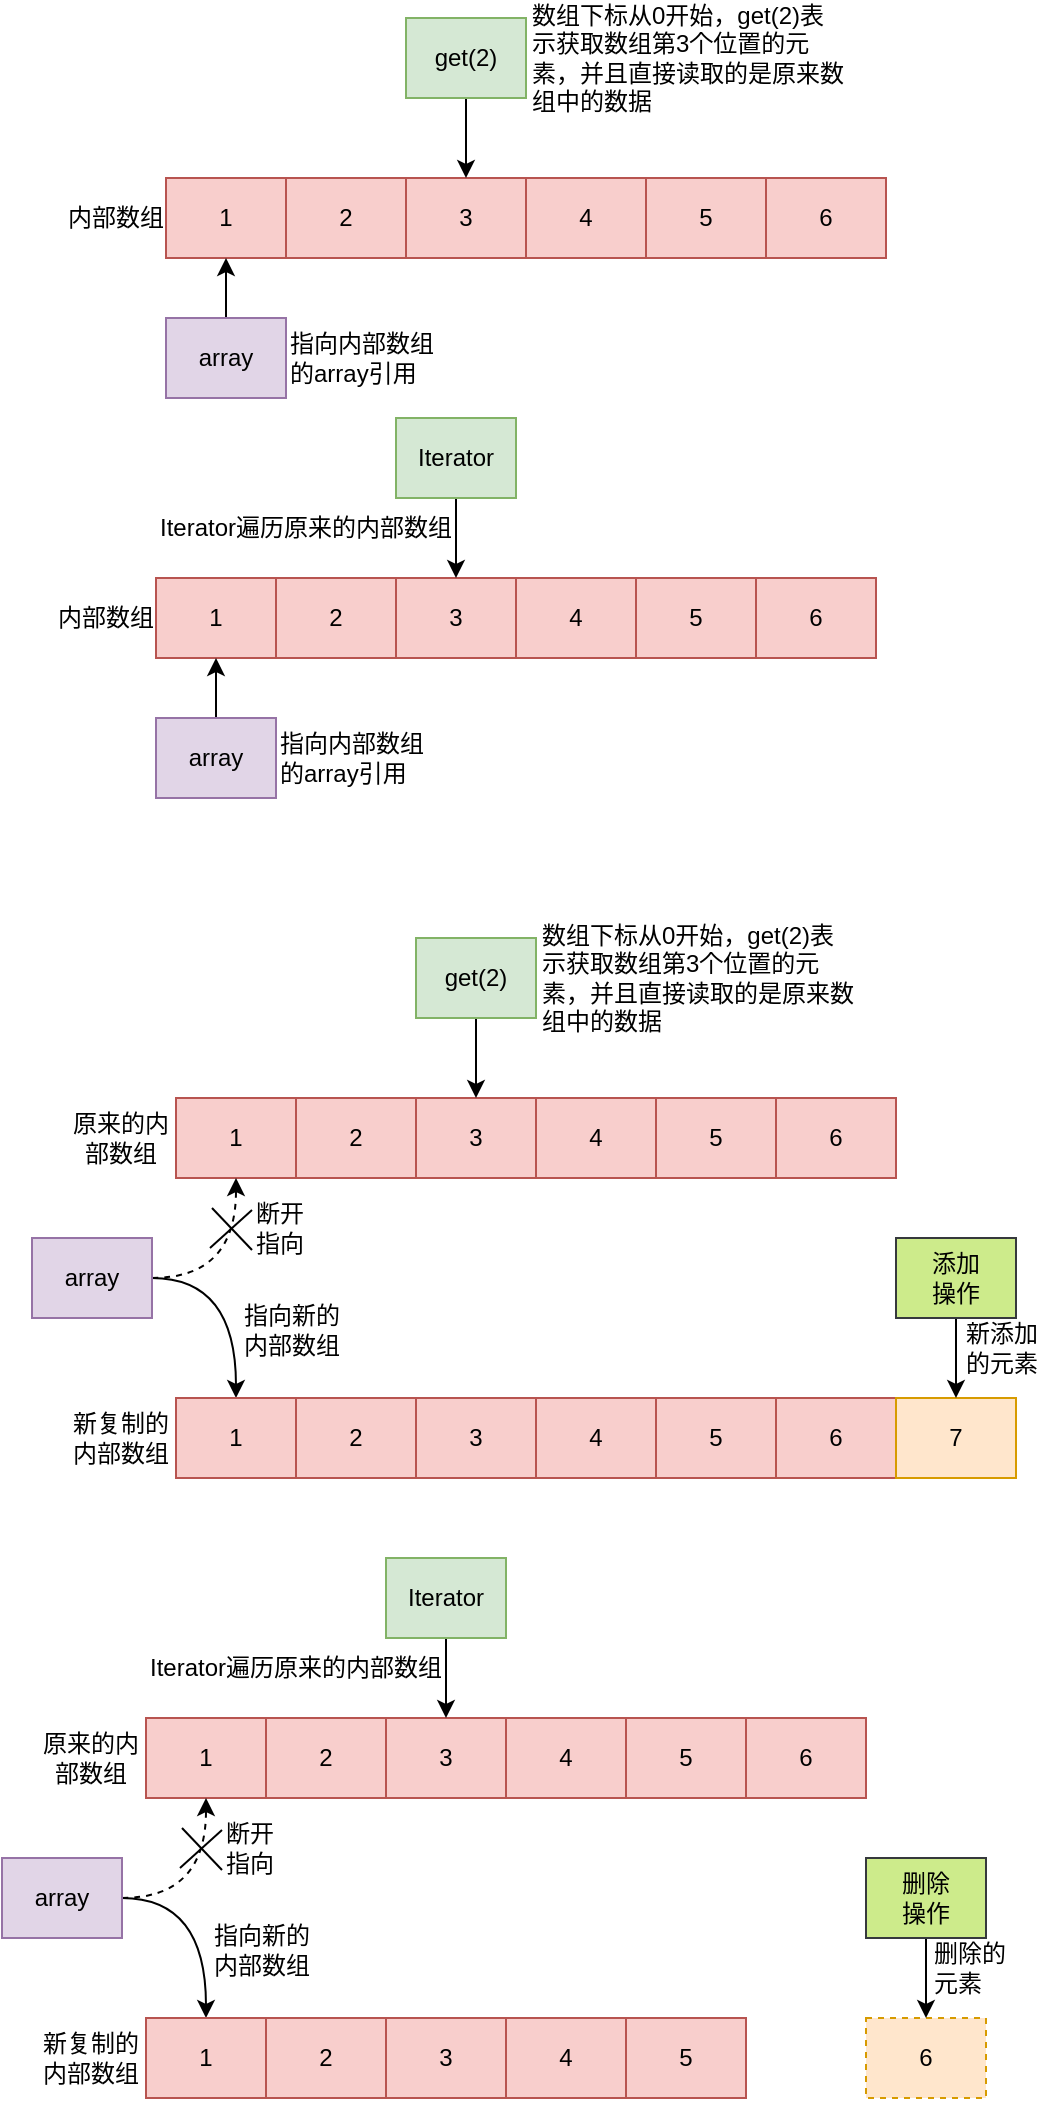 <mxfile version="14.1.8" type="device"><diagram id="C5RBs43oDa-KdzZeNtuy" name="Page-1"><mxGraphModel dx="805" dy="462" grid="0" gridSize="10" guides="1" tooltips="1" connect="1" arrows="1" fold="1" page="1" pageScale="1" pageWidth="827" pageHeight="1169" math="0" shadow="0"><root><mxCell id="WIyWlLk6GJQsqaUBKTNV-0"/><mxCell id="WIyWlLk6GJQsqaUBKTNV-1" parent="WIyWlLk6GJQsqaUBKTNV-0"/><mxCell id="xDtiNyb-whaP0O-nbg_l-0" value="1" style="rounded=0;whiteSpace=wrap;html=1;fillColor=#f8cecc;strokeColor=#b85450;" parent="WIyWlLk6GJQsqaUBKTNV-1" vertex="1"><mxGeometry x="160" y="120" width="60" height="40" as="geometry"/></mxCell><mxCell id="xDtiNyb-whaP0O-nbg_l-1" value="2" style="rounded=0;whiteSpace=wrap;html=1;fillColor=#f8cecc;strokeColor=#b85450;" parent="WIyWlLk6GJQsqaUBKTNV-1" vertex="1"><mxGeometry x="220" y="120" width="60" height="40" as="geometry"/></mxCell><mxCell id="xDtiNyb-whaP0O-nbg_l-2" value="3" style="rounded=0;whiteSpace=wrap;html=1;fillColor=#f8cecc;strokeColor=#b85450;" parent="WIyWlLk6GJQsqaUBKTNV-1" vertex="1"><mxGeometry x="280" y="120" width="60" height="40" as="geometry"/></mxCell><mxCell id="xDtiNyb-whaP0O-nbg_l-3" value="4" style="rounded=0;whiteSpace=wrap;html=1;fillColor=#f8cecc;strokeColor=#b85450;" parent="WIyWlLk6GJQsqaUBKTNV-1" vertex="1"><mxGeometry x="340" y="120" width="60" height="40" as="geometry"/></mxCell><mxCell id="xDtiNyb-whaP0O-nbg_l-4" value="5" style="rounded=0;whiteSpace=wrap;html=1;fillColor=#f8cecc;strokeColor=#b85450;" parent="WIyWlLk6GJQsqaUBKTNV-1" vertex="1"><mxGeometry x="400" y="120" width="60" height="40" as="geometry"/></mxCell><mxCell id="xDtiNyb-whaP0O-nbg_l-5" value="6" style="rounded=0;whiteSpace=wrap;html=1;fillColor=#f8cecc;strokeColor=#b85450;" parent="WIyWlLk6GJQsqaUBKTNV-1" vertex="1"><mxGeometry x="460" y="120" width="60" height="40" as="geometry"/></mxCell><mxCell id="xDtiNyb-whaP0O-nbg_l-7" style="edgeStyle=orthogonalEdgeStyle;rounded=0;orthogonalLoop=1;jettySize=auto;html=1;entryX=0.5;entryY=1;entryDx=0;entryDy=0;" parent="WIyWlLk6GJQsqaUBKTNV-1" source="xDtiNyb-whaP0O-nbg_l-6" target="xDtiNyb-whaP0O-nbg_l-0" edge="1"><mxGeometry relative="1" as="geometry"/></mxCell><mxCell id="xDtiNyb-whaP0O-nbg_l-6" value="array" style="rounded=0;whiteSpace=wrap;html=1;fillColor=#e1d5e7;strokeColor=#9673a6;" parent="WIyWlLk6GJQsqaUBKTNV-1" vertex="1"><mxGeometry x="160" y="190" width="60" height="40" as="geometry"/></mxCell><mxCell id="xDtiNyb-whaP0O-nbg_l-8" value="内部数组" style="text;html=1;strokeColor=none;fillColor=none;align=center;verticalAlign=middle;whiteSpace=wrap;rounded=0;" parent="WIyWlLk6GJQsqaUBKTNV-1" vertex="1"><mxGeometry x="110" y="130" width="50" height="20" as="geometry"/></mxCell><mxCell id="xDtiNyb-whaP0O-nbg_l-9" value="指向内部数组的array引用" style="text;html=1;strokeColor=none;fillColor=none;align=left;verticalAlign=middle;whiteSpace=wrap;rounded=0;" parent="WIyWlLk6GJQsqaUBKTNV-1" vertex="1"><mxGeometry x="220" y="200" width="80" height="20" as="geometry"/></mxCell><mxCell id="xDtiNyb-whaP0O-nbg_l-11" style="edgeStyle=orthogonalEdgeStyle;rounded=0;orthogonalLoop=1;jettySize=auto;html=1;entryX=0.5;entryY=0;entryDx=0;entryDy=0;" parent="WIyWlLk6GJQsqaUBKTNV-1" source="xDtiNyb-whaP0O-nbg_l-10" target="xDtiNyb-whaP0O-nbg_l-2" edge="1"><mxGeometry relative="1" as="geometry"/></mxCell><mxCell id="xDtiNyb-whaP0O-nbg_l-10" value="get(2)" style="rounded=0;whiteSpace=wrap;html=1;fillColor=#d5e8d4;strokeColor=#82b366;" parent="WIyWlLk6GJQsqaUBKTNV-1" vertex="1"><mxGeometry x="280" y="40" width="60" height="40" as="geometry"/></mxCell><mxCell id="xDtiNyb-whaP0O-nbg_l-12" value="数组下标从0开始，get(2)表示获取数组第3个位置的元素，并且直接读取的是原来数组中的数据" style="text;html=1;strokeColor=none;fillColor=none;align=left;verticalAlign=middle;whiteSpace=wrap;rounded=0;" parent="WIyWlLk6GJQsqaUBKTNV-1" vertex="1"><mxGeometry x="341" y="45" width="160" height="30" as="geometry"/></mxCell><mxCell id="xDtiNyb-whaP0O-nbg_l-14" value="1" style="rounded=0;whiteSpace=wrap;html=1;fillColor=#f8cecc;strokeColor=#b85450;" parent="WIyWlLk6GJQsqaUBKTNV-1" vertex="1"><mxGeometry x="155" y="320" width="60" height="40" as="geometry"/></mxCell><mxCell id="xDtiNyb-whaP0O-nbg_l-15" value="2" style="rounded=0;whiteSpace=wrap;html=1;fillColor=#f8cecc;strokeColor=#b85450;" parent="WIyWlLk6GJQsqaUBKTNV-1" vertex="1"><mxGeometry x="215" y="320" width="60" height="40" as="geometry"/></mxCell><mxCell id="xDtiNyb-whaP0O-nbg_l-16" value="3" style="rounded=0;whiteSpace=wrap;html=1;fillColor=#f8cecc;strokeColor=#b85450;" parent="WIyWlLk6GJQsqaUBKTNV-1" vertex="1"><mxGeometry x="275" y="320" width="60" height="40" as="geometry"/></mxCell><mxCell id="xDtiNyb-whaP0O-nbg_l-17" value="4" style="rounded=0;whiteSpace=wrap;html=1;fillColor=#f8cecc;strokeColor=#b85450;" parent="WIyWlLk6GJQsqaUBKTNV-1" vertex="1"><mxGeometry x="335" y="320" width="60" height="40" as="geometry"/></mxCell><mxCell id="xDtiNyb-whaP0O-nbg_l-18" value="5" style="rounded=0;whiteSpace=wrap;html=1;fillColor=#f8cecc;strokeColor=#b85450;" parent="WIyWlLk6GJQsqaUBKTNV-1" vertex="1"><mxGeometry x="395" y="320" width="60" height="40" as="geometry"/></mxCell><mxCell id="xDtiNyb-whaP0O-nbg_l-19" value="6" style="rounded=0;whiteSpace=wrap;html=1;fillColor=#f8cecc;strokeColor=#b85450;" parent="WIyWlLk6GJQsqaUBKTNV-1" vertex="1"><mxGeometry x="455" y="320" width="60" height="40" as="geometry"/></mxCell><mxCell id="xDtiNyb-whaP0O-nbg_l-20" style="edgeStyle=orthogonalEdgeStyle;rounded=0;orthogonalLoop=1;jettySize=auto;html=1;entryX=0.5;entryY=1;entryDx=0;entryDy=0;" parent="WIyWlLk6GJQsqaUBKTNV-1" source="xDtiNyb-whaP0O-nbg_l-21" target="xDtiNyb-whaP0O-nbg_l-14" edge="1"><mxGeometry relative="1" as="geometry"/></mxCell><mxCell id="xDtiNyb-whaP0O-nbg_l-21" value="array" style="rounded=0;whiteSpace=wrap;html=1;fillColor=#e1d5e7;strokeColor=#9673a6;" parent="WIyWlLk6GJQsqaUBKTNV-1" vertex="1"><mxGeometry x="155" y="390" width="60" height="40" as="geometry"/></mxCell><mxCell id="xDtiNyb-whaP0O-nbg_l-22" value="内部数组" style="text;html=1;strokeColor=none;fillColor=none;align=center;verticalAlign=middle;whiteSpace=wrap;rounded=0;" parent="WIyWlLk6GJQsqaUBKTNV-1" vertex="1"><mxGeometry x="105" y="330" width="50" height="20" as="geometry"/></mxCell><mxCell id="xDtiNyb-whaP0O-nbg_l-23" value="指向内部数组的array引用" style="text;html=1;strokeColor=none;fillColor=none;align=left;verticalAlign=middle;whiteSpace=wrap;rounded=0;" parent="WIyWlLk6GJQsqaUBKTNV-1" vertex="1"><mxGeometry x="215" y="400" width="80" height="20" as="geometry"/></mxCell><mxCell id="xDtiNyb-whaP0O-nbg_l-24" style="edgeStyle=orthogonalEdgeStyle;rounded=0;orthogonalLoop=1;jettySize=auto;html=1;entryX=0.5;entryY=0;entryDx=0;entryDy=0;" parent="WIyWlLk6GJQsqaUBKTNV-1" source="xDtiNyb-whaP0O-nbg_l-25" target="xDtiNyb-whaP0O-nbg_l-16" edge="1"><mxGeometry relative="1" as="geometry"/></mxCell><mxCell id="xDtiNyb-whaP0O-nbg_l-25" value="Iterator" style="rounded=0;whiteSpace=wrap;html=1;fillColor=#d5e8d4;strokeColor=#82b366;" parent="WIyWlLk6GJQsqaUBKTNV-1" vertex="1"><mxGeometry x="275" y="240" width="60" height="40" as="geometry"/></mxCell><mxCell id="xDtiNyb-whaP0O-nbg_l-26" value="Iterator遍历原来的内部数组" style="text;html=1;strokeColor=none;fillColor=none;align=left;verticalAlign=middle;whiteSpace=wrap;rounded=0;" parent="WIyWlLk6GJQsqaUBKTNV-1" vertex="1"><mxGeometry x="155" y="280" width="160" height="30" as="geometry"/></mxCell><mxCell id="xDtiNyb-whaP0O-nbg_l-28" value="1" style="rounded=0;whiteSpace=wrap;html=1;fillColor=#f8cecc;strokeColor=#b85450;" parent="WIyWlLk6GJQsqaUBKTNV-1" vertex="1"><mxGeometry x="165" y="580" width="60" height="40" as="geometry"/></mxCell><mxCell id="xDtiNyb-whaP0O-nbg_l-29" value="2" style="rounded=0;whiteSpace=wrap;html=1;fillColor=#f8cecc;strokeColor=#b85450;" parent="WIyWlLk6GJQsqaUBKTNV-1" vertex="1"><mxGeometry x="225" y="580" width="60" height="40" as="geometry"/></mxCell><mxCell id="xDtiNyb-whaP0O-nbg_l-30" value="3" style="rounded=0;whiteSpace=wrap;html=1;fillColor=#f8cecc;strokeColor=#b85450;" parent="WIyWlLk6GJQsqaUBKTNV-1" vertex="1"><mxGeometry x="285" y="580" width="60" height="40" as="geometry"/></mxCell><mxCell id="xDtiNyb-whaP0O-nbg_l-31" value="4" style="rounded=0;whiteSpace=wrap;html=1;fillColor=#f8cecc;strokeColor=#b85450;" parent="WIyWlLk6GJQsqaUBKTNV-1" vertex="1"><mxGeometry x="345" y="580" width="60" height="40" as="geometry"/></mxCell><mxCell id="xDtiNyb-whaP0O-nbg_l-32" value="5" style="rounded=0;whiteSpace=wrap;html=1;fillColor=#f8cecc;strokeColor=#b85450;" parent="WIyWlLk6GJQsqaUBKTNV-1" vertex="1"><mxGeometry x="405" y="580" width="60" height="40" as="geometry"/></mxCell><mxCell id="xDtiNyb-whaP0O-nbg_l-33" value="6" style="rounded=0;whiteSpace=wrap;html=1;fillColor=#f8cecc;strokeColor=#b85450;" parent="WIyWlLk6GJQsqaUBKTNV-1" vertex="1"><mxGeometry x="465" y="580" width="60" height="40" as="geometry"/></mxCell><mxCell id="xDtiNyb-whaP0O-nbg_l-34" style="edgeStyle=orthogonalEdgeStyle;rounded=0;orthogonalLoop=1;jettySize=auto;html=1;entryX=0.5;entryY=0;entryDx=0;entryDy=0;curved=1;" parent="WIyWlLk6GJQsqaUBKTNV-1" source="xDtiNyb-whaP0O-nbg_l-35" target="xDtiNyb-whaP0O-nbg_l-54" edge="1"><mxGeometry relative="1" as="geometry"/></mxCell><mxCell id="eza92LuGF3fYhWTCmryj-5" style="edgeStyle=orthogonalEdgeStyle;rounded=0;orthogonalLoop=1;jettySize=auto;html=1;entryX=0.5;entryY=1;entryDx=0;entryDy=0;dashed=1;curved=1;" edge="1" parent="WIyWlLk6GJQsqaUBKTNV-1" source="xDtiNyb-whaP0O-nbg_l-35" target="xDtiNyb-whaP0O-nbg_l-28"><mxGeometry relative="1" as="geometry"/></mxCell><mxCell id="xDtiNyb-whaP0O-nbg_l-35" value="array" style="rounded=0;whiteSpace=wrap;html=1;fillColor=#e1d5e7;strokeColor=#9673a6;" parent="WIyWlLk6GJQsqaUBKTNV-1" vertex="1"><mxGeometry x="93" y="650" width="60" height="40" as="geometry"/></mxCell><mxCell id="xDtiNyb-whaP0O-nbg_l-36" value="原来的内部数组" style="text;html=1;strokeColor=none;fillColor=none;align=center;verticalAlign=middle;whiteSpace=wrap;rounded=0;" parent="WIyWlLk6GJQsqaUBKTNV-1" vertex="1"><mxGeometry x="110" y="590" width="55" height="20" as="geometry"/></mxCell><mxCell id="xDtiNyb-whaP0O-nbg_l-37" value="指向新的内部数组" style="text;html=1;strokeColor=none;fillColor=none;align=left;verticalAlign=middle;whiteSpace=wrap;rounded=0;" parent="WIyWlLk6GJQsqaUBKTNV-1" vertex="1"><mxGeometry x="197" y="686" width="55" height="20" as="geometry"/></mxCell><mxCell id="xDtiNyb-whaP0O-nbg_l-38" style="edgeStyle=orthogonalEdgeStyle;rounded=0;orthogonalLoop=1;jettySize=auto;html=1;entryX=0.5;entryY=0;entryDx=0;entryDy=0;" parent="WIyWlLk6GJQsqaUBKTNV-1" source="xDtiNyb-whaP0O-nbg_l-39" target="xDtiNyb-whaP0O-nbg_l-30" edge="1"><mxGeometry relative="1" as="geometry"/></mxCell><mxCell id="xDtiNyb-whaP0O-nbg_l-39" value="get(2)" style="rounded=0;whiteSpace=wrap;html=1;fillColor=#d5e8d4;strokeColor=#82b366;" parent="WIyWlLk6GJQsqaUBKTNV-1" vertex="1"><mxGeometry x="285" y="500" width="60" height="40" as="geometry"/></mxCell><mxCell id="xDtiNyb-whaP0O-nbg_l-40" value="数组下标从0开始，get(2)表示获取数组第3个位置的元素，并且直接读取的是原来数组中的数据" style="text;html=1;strokeColor=none;fillColor=none;align=left;verticalAlign=middle;whiteSpace=wrap;rounded=0;" parent="WIyWlLk6GJQsqaUBKTNV-1" vertex="1"><mxGeometry x="346" y="505" width="160" height="30" as="geometry"/></mxCell><mxCell id="xDtiNyb-whaP0O-nbg_l-54" value="1" style="rounded=0;whiteSpace=wrap;html=1;fillColor=#f8cecc;strokeColor=#b85450;" parent="WIyWlLk6GJQsqaUBKTNV-1" vertex="1"><mxGeometry x="165" y="730" width="60" height="40" as="geometry"/></mxCell><mxCell id="xDtiNyb-whaP0O-nbg_l-55" value="2" style="rounded=0;whiteSpace=wrap;html=1;fillColor=#f8cecc;strokeColor=#b85450;" parent="WIyWlLk6GJQsqaUBKTNV-1" vertex="1"><mxGeometry x="225" y="730" width="60" height="40" as="geometry"/></mxCell><mxCell id="xDtiNyb-whaP0O-nbg_l-56" value="3" style="rounded=0;whiteSpace=wrap;html=1;fillColor=#f8cecc;strokeColor=#b85450;" parent="WIyWlLk6GJQsqaUBKTNV-1" vertex="1"><mxGeometry x="285" y="730" width="60" height="40" as="geometry"/></mxCell><mxCell id="xDtiNyb-whaP0O-nbg_l-57" value="4" style="rounded=0;whiteSpace=wrap;html=1;fillColor=#f8cecc;strokeColor=#b85450;" parent="WIyWlLk6GJQsqaUBKTNV-1" vertex="1"><mxGeometry x="345" y="730" width="60" height="40" as="geometry"/></mxCell><mxCell id="xDtiNyb-whaP0O-nbg_l-58" value="5" style="rounded=0;whiteSpace=wrap;html=1;fillColor=#f8cecc;strokeColor=#b85450;" parent="WIyWlLk6GJQsqaUBKTNV-1" vertex="1"><mxGeometry x="405" y="730" width="60" height="40" as="geometry"/></mxCell><mxCell id="xDtiNyb-whaP0O-nbg_l-59" value="6" style="rounded=0;whiteSpace=wrap;html=1;fillColor=#f8cecc;strokeColor=#b85450;" parent="WIyWlLk6GJQsqaUBKTNV-1" vertex="1"><mxGeometry x="465" y="730" width="60" height="40" as="geometry"/></mxCell><mxCell id="xDtiNyb-whaP0O-nbg_l-60" value="新复制的内部数组" style="text;html=1;strokeColor=none;fillColor=none;align=center;verticalAlign=middle;whiteSpace=wrap;rounded=0;" parent="WIyWlLk6GJQsqaUBKTNV-1" vertex="1"><mxGeometry x="110" y="740" width="55" height="20" as="geometry"/></mxCell><mxCell id="xDtiNyb-whaP0O-nbg_l-61" value="7" style="rounded=0;whiteSpace=wrap;html=1;fillColor=#ffe6cc;strokeColor=#d79b00;" parent="WIyWlLk6GJQsqaUBKTNV-1" vertex="1"><mxGeometry x="525" y="730" width="60" height="40" as="geometry"/></mxCell><mxCell id="eza92LuGF3fYhWTCmryj-2" style="edgeStyle=orthogonalEdgeStyle;rounded=0;orthogonalLoop=1;jettySize=auto;html=1;entryX=0.5;entryY=0;entryDx=0;entryDy=0;" edge="1" parent="WIyWlLk6GJQsqaUBKTNV-1" source="eza92LuGF3fYhWTCmryj-3"><mxGeometry relative="1" as="geometry"><mxPoint x="555" y="730" as="targetPoint"/></mxGeometry></mxCell><mxCell id="eza92LuGF3fYhWTCmryj-3" value="添加&lt;br&gt;操作" style="rounded=0;whiteSpace=wrap;html=1;fillColor=#cdeb8b;strokeColor=#36393d;" vertex="1" parent="WIyWlLk6GJQsqaUBKTNV-1"><mxGeometry x="525" y="650" width="60" height="40" as="geometry"/></mxCell><mxCell id="eza92LuGF3fYhWTCmryj-4" value="新添加的元素" style="text;html=1;strokeColor=none;fillColor=none;align=left;verticalAlign=middle;whiteSpace=wrap;rounded=0;" vertex="1" parent="WIyWlLk6GJQsqaUBKTNV-1"><mxGeometry x="558" y="695" width="42" height="20" as="geometry"/></mxCell><mxCell id="eza92LuGF3fYhWTCmryj-6" value="断开指向" style="text;html=1;strokeColor=none;fillColor=none;align=center;verticalAlign=middle;whiteSpace=wrap;rounded=0;" vertex="1" parent="WIyWlLk6GJQsqaUBKTNV-1"><mxGeometry x="200.5" y="635" width="32" height="20" as="geometry"/></mxCell><mxCell id="eza92LuGF3fYhWTCmryj-7" value="" style="endArrow=none;html=1;" edge="1" parent="WIyWlLk6GJQsqaUBKTNV-1"><mxGeometry width="50" height="50" relative="1" as="geometry"><mxPoint x="183" y="635" as="sourcePoint"/><mxPoint x="203" y="656" as="targetPoint"/></mxGeometry></mxCell><mxCell id="eza92LuGF3fYhWTCmryj-8" value="" style="endArrow=none;html=1;" edge="1" parent="WIyWlLk6GJQsqaUBKTNV-1"><mxGeometry width="50" height="50" relative="1" as="geometry"><mxPoint x="182" y="655" as="sourcePoint"/><mxPoint x="203" y="636" as="targetPoint"/></mxGeometry></mxCell><mxCell id="eza92LuGF3fYhWTCmryj-9" value="1" style="rounded=0;whiteSpace=wrap;html=1;fillColor=#f8cecc;strokeColor=#b85450;" vertex="1" parent="WIyWlLk6GJQsqaUBKTNV-1"><mxGeometry x="150" y="890" width="60" height="40" as="geometry"/></mxCell><mxCell id="eza92LuGF3fYhWTCmryj-10" value="2" style="rounded=0;whiteSpace=wrap;html=1;fillColor=#f8cecc;strokeColor=#b85450;" vertex="1" parent="WIyWlLk6GJQsqaUBKTNV-1"><mxGeometry x="210" y="890" width="60" height="40" as="geometry"/></mxCell><mxCell id="eza92LuGF3fYhWTCmryj-11" value="3" style="rounded=0;whiteSpace=wrap;html=1;fillColor=#f8cecc;strokeColor=#b85450;" vertex="1" parent="WIyWlLk6GJQsqaUBKTNV-1"><mxGeometry x="270" y="890" width="60" height="40" as="geometry"/></mxCell><mxCell id="eza92LuGF3fYhWTCmryj-12" value="4" style="rounded=0;whiteSpace=wrap;html=1;fillColor=#f8cecc;strokeColor=#b85450;" vertex="1" parent="WIyWlLk6GJQsqaUBKTNV-1"><mxGeometry x="330" y="890" width="60" height="40" as="geometry"/></mxCell><mxCell id="eza92LuGF3fYhWTCmryj-13" value="5" style="rounded=0;whiteSpace=wrap;html=1;fillColor=#f8cecc;strokeColor=#b85450;" vertex="1" parent="WIyWlLk6GJQsqaUBKTNV-1"><mxGeometry x="390" y="890" width="60" height="40" as="geometry"/></mxCell><mxCell id="eza92LuGF3fYhWTCmryj-14" value="6" style="rounded=0;whiteSpace=wrap;html=1;fillColor=#f8cecc;strokeColor=#b85450;" vertex="1" parent="WIyWlLk6GJQsqaUBKTNV-1"><mxGeometry x="450" y="890" width="60" height="40" as="geometry"/></mxCell><mxCell id="eza92LuGF3fYhWTCmryj-15" style="edgeStyle=orthogonalEdgeStyle;rounded=0;orthogonalLoop=1;jettySize=auto;html=1;entryX=0.5;entryY=0;entryDx=0;entryDy=0;curved=1;" edge="1" parent="WIyWlLk6GJQsqaUBKTNV-1" source="eza92LuGF3fYhWTCmryj-17" target="eza92LuGF3fYhWTCmryj-23"><mxGeometry relative="1" as="geometry"/></mxCell><mxCell id="eza92LuGF3fYhWTCmryj-16" style="edgeStyle=orthogonalEdgeStyle;rounded=0;orthogonalLoop=1;jettySize=auto;html=1;entryX=0.5;entryY=1;entryDx=0;entryDy=0;dashed=1;curved=1;" edge="1" parent="WIyWlLk6GJQsqaUBKTNV-1" source="eza92LuGF3fYhWTCmryj-17" target="eza92LuGF3fYhWTCmryj-9"><mxGeometry relative="1" as="geometry"/></mxCell><mxCell id="eza92LuGF3fYhWTCmryj-17" value="array" style="rounded=0;whiteSpace=wrap;html=1;fillColor=#e1d5e7;strokeColor=#9673a6;" vertex="1" parent="WIyWlLk6GJQsqaUBKTNV-1"><mxGeometry x="78" y="960" width="60" height="40" as="geometry"/></mxCell><mxCell id="eza92LuGF3fYhWTCmryj-18" value="原来的内部数组" style="text;html=1;strokeColor=none;fillColor=none;align=center;verticalAlign=middle;whiteSpace=wrap;rounded=0;" vertex="1" parent="WIyWlLk6GJQsqaUBKTNV-1"><mxGeometry x="95" y="900" width="55" height="20" as="geometry"/></mxCell><mxCell id="eza92LuGF3fYhWTCmryj-19" value="指向新的内部数组" style="text;html=1;strokeColor=none;fillColor=none;align=left;verticalAlign=middle;whiteSpace=wrap;rounded=0;" vertex="1" parent="WIyWlLk6GJQsqaUBKTNV-1"><mxGeometry x="182" y="996" width="55" height="20" as="geometry"/></mxCell><mxCell id="eza92LuGF3fYhWTCmryj-20" style="edgeStyle=orthogonalEdgeStyle;rounded=0;orthogonalLoop=1;jettySize=auto;html=1;entryX=0.5;entryY=0;entryDx=0;entryDy=0;" edge="1" parent="WIyWlLk6GJQsqaUBKTNV-1" source="eza92LuGF3fYhWTCmryj-21" target="eza92LuGF3fYhWTCmryj-11"><mxGeometry relative="1" as="geometry"/></mxCell><mxCell id="eza92LuGF3fYhWTCmryj-21" value="Iterator" style="rounded=0;whiteSpace=wrap;html=1;fillColor=#d5e8d4;strokeColor=#82b366;" vertex="1" parent="WIyWlLk6GJQsqaUBKTNV-1"><mxGeometry x="270" y="810" width="60" height="40" as="geometry"/></mxCell><mxCell id="eza92LuGF3fYhWTCmryj-23" value="1" style="rounded=0;whiteSpace=wrap;html=1;fillColor=#f8cecc;strokeColor=#b85450;" vertex="1" parent="WIyWlLk6GJQsqaUBKTNV-1"><mxGeometry x="150" y="1040" width="60" height="40" as="geometry"/></mxCell><mxCell id="eza92LuGF3fYhWTCmryj-24" value="2" style="rounded=0;whiteSpace=wrap;html=1;fillColor=#f8cecc;strokeColor=#b85450;" vertex="1" parent="WIyWlLk6GJQsqaUBKTNV-1"><mxGeometry x="210" y="1040" width="60" height="40" as="geometry"/></mxCell><mxCell id="eza92LuGF3fYhWTCmryj-25" value="3" style="rounded=0;whiteSpace=wrap;html=1;fillColor=#f8cecc;strokeColor=#b85450;" vertex="1" parent="WIyWlLk6GJQsqaUBKTNV-1"><mxGeometry x="270" y="1040" width="60" height="40" as="geometry"/></mxCell><mxCell id="eza92LuGF3fYhWTCmryj-26" value="4" style="rounded=0;whiteSpace=wrap;html=1;fillColor=#f8cecc;strokeColor=#b85450;" vertex="1" parent="WIyWlLk6GJQsqaUBKTNV-1"><mxGeometry x="330" y="1040" width="60" height="40" as="geometry"/></mxCell><mxCell id="eza92LuGF3fYhWTCmryj-27" value="5" style="rounded=0;whiteSpace=wrap;html=1;fillColor=#f8cecc;strokeColor=#b85450;" vertex="1" parent="WIyWlLk6GJQsqaUBKTNV-1"><mxGeometry x="390" y="1040" width="60" height="40" as="geometry"/></mxCell><mxCell id="eza92LuGF3fYhWTCmryj-29" value="新复制的内部数组" style="text;html=1;strokeColor=none;fillColor=none;align=center;verticalAlign=middle;whiteSpace=wrap;rounded=0;" vertex="1" parent="WIyWlLk6GJQsqaUBKTNV-1"><mxGeometry x="95" y="1050" width="55" height="20" as="geometry"/></mxCell><mxCell id="eza92LuGF3fYhWTCmryj-30" value="6" style="rounded=0;whiteSpace=wrap;html=1;fillColor=#ffe6cc;strokeColor=#d79b00;dashed=1;" vertex="1" parent="WIyWlLk6GJQsqaUBKTNV-1"><mxGeometry x="510" y="1040" width="60" height="40" as="geometry"/></mxCell><mxCell id="eza92LuGF3fYhWTCmryj-31" style="edgeStyle=orthogonalEdgeStyle;rounded=0;orthogonalLoop=1;jettySize=auto;html=1;entryX=0.5;entryY=0;entryDx=0;entryDy=0;" edge="1" parent="WIyWlLk6GJQsqaUBKTNV-1" source="eza92LuGF3fYhWTCmryj-32"><mxGeometry relative="1" as="geometry"><mxPoint x="540" y="1040" as="targetPoint"/></mxGeometry></mxCell><mxCell id="eza92LuGF3fYhWTCmryj-32" value="删除&lt;br&gt;操作" style="rounded=0;whiteSpace=wrap;html=1;fillColor=#cdeb8b;strokeColor=#36393d;" vertex="1" parent="WIyWlLk6GJQsqaUBKTNV-1"><mxGeometry x="510" y="960" width="60" height="40" as="geometry"/></mxCell><mxCell id="eza92LuGF3fYhWTCmryj-33" value="删除的元素" style="text;html=1;strokeColor=none;fillColor=none;align=left;verticalAlign=middle;whiteSpace=wrap;rounded=0;" vertex="1" parent="WIyWlLk6GJQsqaUBKTNV-1"><mxGeometry x="542" y="1005" width="42" height="20" as="geometry"/></mxCell><mxCell id="eza92LuGF3fYhWTCmryj-34" value="断开指向" style="text;html=1;strokeColor=none;fillColor=none;align=center;verticalAlign=middle;whiteSpace=wrap;rounded=0;" vertex="1" parent="WIyWlLk6GJQsqaUBKTNV-1"><mxGeometry x="185.5" y="945" width="32" height="20" as="geometry"/></mxCell><mxCell id="eza92LuGF3fYhWTCmryj-35" value="" style="endArrow=none;html=1;" edge="1" parent="WIyWlLk6GJQsqaUBKTNV-1"><mxGeometry width="50" height="50" relative="1" as="geometry"><mxPoint x="168" y="945" as="sourcePoint"/><mxPoint x="188" y="966" as="targetPoint"/></mxGeometry></mxCell><mxCell id="eza92LuGF3fYhWTCmryj-36" value="" style="endArrow=none;html=1;" edge="1" parent="WIyWlLk6GJQsqaUBKTNV-1"><mxGeometry width="50" height="50" relative="1" as="geometry"><mxPoint x="167" y="965" as="sourcePoint"/><mxPoint x="188" y="946" as="targetPoint"/></mxGeometry></mxCell><mxCell id="eza92LuGF3fYhWTCmryj-37" value="Iterator遍历原来的内部数组" style="text;html=1;strokeColor=none;fillColor=none;align=left;verticalAlign=middle;whiteSpace=wrap;rounded=0;" vertex="1" parent="WIyWlLk6GJQsqaUBKTNV-1"><mxGeometry x="150" y="850" width="160" height="30" as="geometry"/></mxCell></root></mxGraphModel></diagram></mxfile>
